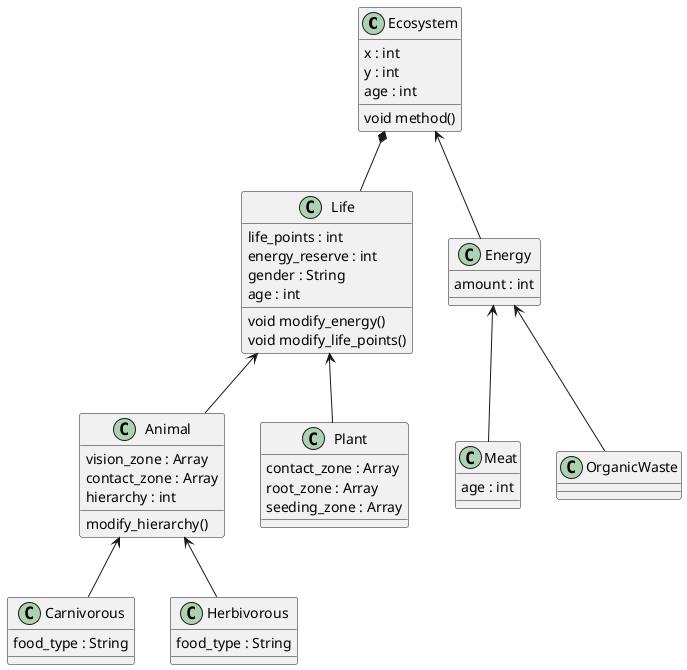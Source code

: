 @startuml

Ecosystem *-- Life
Life <-- Animal
Life <-- Plant
Animal <-- Carnivorous
Animal <-- Herbivorous
Ecosystem <-- Energy
Energy <-- Meat
Energy <-- OrganicWaste

class Ecosystem {
    x : int
    y : int
    age : int
    void method()
}

class Life {
    life_points : int
    energy_reserve : int
    gender : String
    age : int
    
    void modify_energy()
    void modify_life_points()
}

class Animal {
    
    vision_zone : Array
    contact_zone : Array
    hierarchy : int
    
    modify_hierarchy()
}

class Plant {
    contact_zone : Array
    root_zone : Array
    seeding_zone : Array
}

class Carnivorous {
    food_type : String
}

class Herbivorous {
    food_type : String
}

class Meat {
    age : int
}

class OrganicWaste {
}

class Energy {
    amount : int
}

@enduml